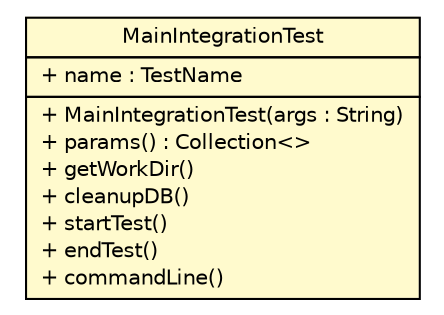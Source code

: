 #!/usr/local/bin/dot
#
# Class diagram 
# Generated by UMLGraph version R5_6-24-gf6e263 (http://www.umlgraph.org/)
#

digraph G {
	edge [fontname="Helvetica",fontsize=10,labelfontname="Helvetica",labelfontsize=10];
	node [fontname="Helvetica",fontsize=10,shape=plaintext];
	nodesep=0.25;
	ranksep=0.5;
	// nl.b3p.brmo.commandline.MainIntegrationTest
	c4 [label=<<table title="nl.b3p.brmo.commandline.MainIntegrationTest" border="0" cellborder="1" cellspacing="0" cellpadding="2" port="p" bgcolor="lemonChiffon" href="./MainIntegrationTest.html">
		<tr><td><table border="0" cellspacing="0" cellpadding="1">
<tr><td align="center" balign="center"> MainIntegrationTest </td></tr>
		</table></td></tr>
		<tr><td><table border="0" cellspacing="0" cellpadding="1">
<tr><td align="left" balign="left"> + name : TestName </td></tr>
		</table></td></tr>
		<tr><td><table border="0" cellspacing="0" cellpadding="1">
<tr><td align="left" balign="left"> + MainIntegrationTest(args : String) </td></tr>
<tr><td align="left" balign="left"> + params() : Collection&lt;&gt; </td></tr>
<tr><td align="left" balign="left"> + getWorkDir() </td></tr>
<tr><td align="left" balign="left"> + cleanupDB() </td></tr>
<tr><td align="left" balign="left"> + startTest() </td></tr>
<tr><td align="left" balign="left"> + endTest() </td></tr>
<tr><td align="left" balign="left"> + commandLine() </td></tr>
		</table></td></tr>
		</table>>, URL="./MainIntegrationTest.html", fontname="Helvetica", fontcolor="black", fontsize=10.0];
}

